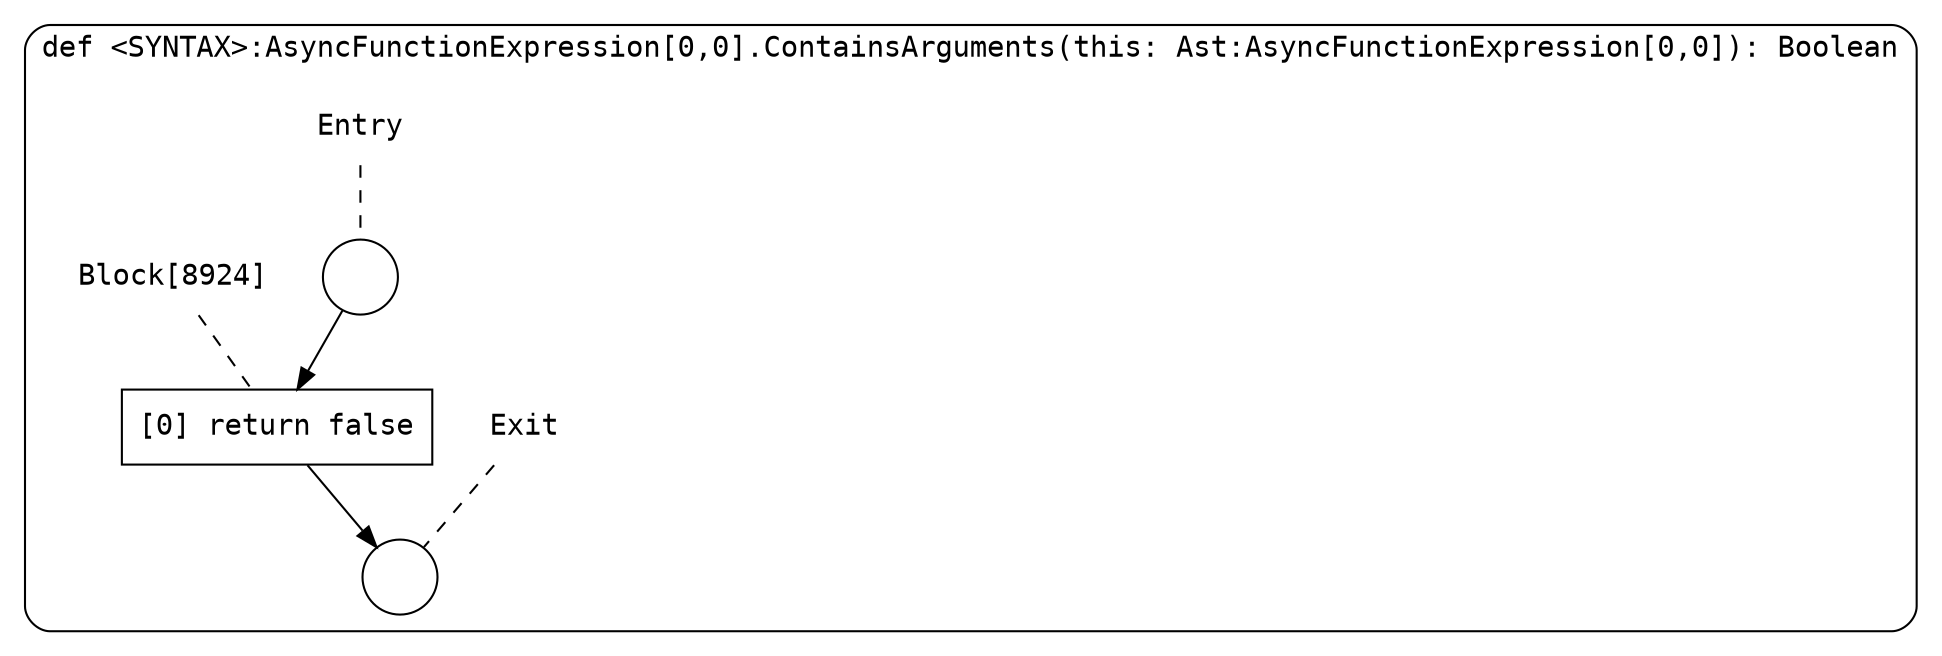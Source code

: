 digraph {
  graph [fontname = "Consolas"]
  node [fontname = "Consolas"]
  edge [fontname = "Consolas"]
  subgraph cluster1671 {
    label = "def <SYNTAX>:AsyncFunctionExpression[0,0].ContainsArguments(this: Ast:AsyncFunctionExpression[0,0]): Boolean"
    style = rounded
    cluster1671_entry_name [shape=none, label=<<font color="black">Entry</font>>]
    cluster1671_entry_name -> cluster1671_entry [arrowhead=none, color="black", style=dashed]
    cluster1671_entry [shape=circle label=" " color="black" fillcolor="white" style=filled]
    cluster1671_entry -> node8924 [color="black"]
    cluster1671_exit_name [shape=none, label=<<font color="black">Exit</font>>]
    cluster1671_exit_name -> cluster1671_exit [arrowhead=none, color="black", style=dashed]
    cluster1671_exit [shape=circle label=" " color="black" fillcolor="white" style=filled]
    node8924_name [shape=none, label=<<font color="black">Block[8924]</font>>]
    node8924_name -> node8924 [arrowhead=none, color="black", style=dashed]
    node8924 [shape=box, label=<<font color="black">[0] return false<BR ALIGN="LEFT"/></font>> color="black" fillcolor="white", style=filled]
    node8924 -> cluster1671_exit [color="black"]
  }
}